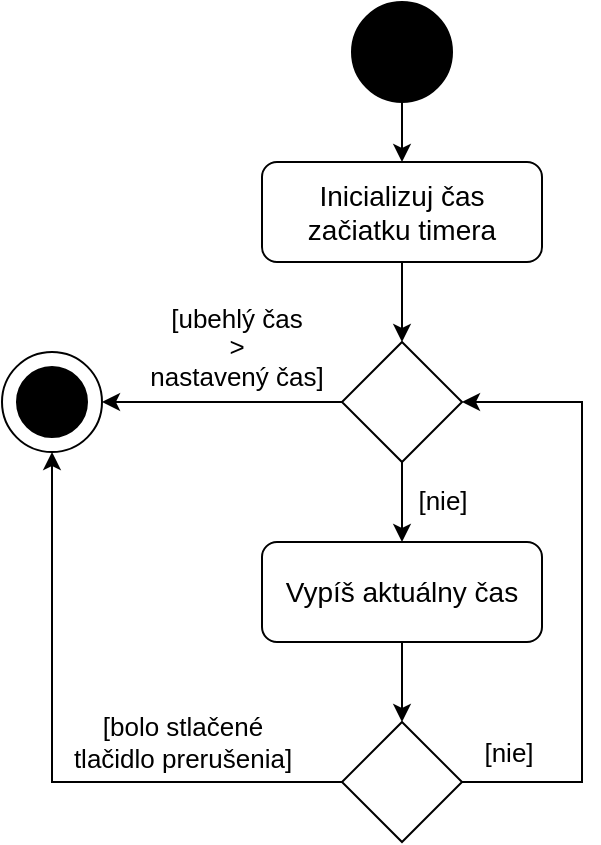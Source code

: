 <mxfile version="13.11.0" type="device"><diagram id="m0at883luXYNOePC5l7b" name="Page-1"><mxGraphModel dx="361" dy="583" grid="1" gridSize="10" guides="1" tooltips="1" connect="1" arrows="1" fold="1" page="1" pageScale="1" pageWidth="827" pageHeight="1169" math="0" shadow="0"><root><mxCell id="0"/><mxCell id="1" parent="0"/><mxCell id="OHDXKS7DYSAY2YDAcwxi-2" style="edgeStyle=orthogonalEdgeStyle;rounded=0;orthogonalLoop=1;jettySize=auto;html=1;exitX=0.5;exitY=1;exitDx=0;exitDy=0;entryX=0.5;entryY=0;entryDx=0;entryDy=0;" parent="1" source="OHDXKS7DYSAY2YDAcwxi-3" target="OHDXKS7DYSAY2YDAcwxi-5" edge="1"><mxGeometry relative="1" as="geometry"/></mxCell><mxCell id="OHDXKS7DYSAY2YDAcwxi-3" value="" style="ellipse;whiteSpace=wrap;html=1;aspect=fixed;fillColor=#000000;" parent="1" vertex="1"><mxGeometry x="345" y="130" width="50" height="50" as="geometry"/></mxCell><mxCell id="OHDXKS7DYSAY2YDAcwxi-4" style="edgeStyle=orthogonalEdgeStyle;rounded=0;orthogonalLoop=1;jettySize=auto;html=1;exitX=0.5;exitY=1;exitDx=0;exitDy=0;" parent="1" source="OHDXKS7DYSAY2YDAcwxi-5" target="6ZFg_aa52t4X7Kg31c0Q-3" edge="1"><mxGeometry relative="1" as="geometry"><mxPoint x="370" y="290" as="targetPoint"/></mxGeometry></mxCell><mxCell id="OHDXKS7DYSAY2YDAcwxi-5" value="&lt;span style=&quot;font-size: 14px&quot;&gt;Inicializuj čas&lt;br&gt;začiatku timera&lt;/span&gt;" style="rounded=1;whiteSpace=wrap;html=1;fillColor=#FFFFFF;fontStyle=0" parent="1" vertex="1"><mxGeometry x="300" y="210" width="140" height="50" as="geometry"/></mxCell><mxCell id="OHDXKS7DYSAY2YDAcwxi-6" style="edgeStyle=orthogonalEdgeStyle;rounded=0;orthogonalLoop=1;jettySize=auto;html=1;exitX=1;exitY=0.5;exitDx=0;exitDy=0;entryX=1;entryY=0.5;entryDx=0;entryDy=0;" parent="1" target="6ZFg_aa52t4X7Kg31c0Q-3" edge="1" source="OHDXKS7DYSAY2YDAcwxi-12"><mxGeometry relative="1" as="geometry"><mxPoint x="370" y="540" as="sourcePoint"/><mxPoint x="370" y="580" as="targetPoint"/><Array as="points"><mxPoint x="460" y="520"/><mxPoint x="460" y="330"/></Array></mxGeometry></mxCell><mxCell id="OHDXKS7DYSAY2YDAcwxi-7" value="&lt;font style=&quot;font-size: 13px;&quot;&gt;[nie]&lt;/font&gt;" style="edgeLabel;html=1;align=center;verticalAlign=middle;resizable=0;points=[];fontSize=13;" parent="OHDXKS7DYSAY2YDAcwxi-6" vertex="1" connectable="0"><mxGeometry x="-0.315" y="1" relative="1" as="geometry"><mxPoint x="-36.03" y="31.14" as="offset"/></mxGeometry></mxCell><mxCell id="OHDXKS7DYSAY2YDAcwxi-10" style="edgeStyle=orthogonalEdgeStyle;rounded=0;orthogonalLoop=1;jettySize=auto;html=1;exitX=0;exitY=0.5;exitDx=0;exitDy=0;entryX=0.5;entryY=1;entryDx=0;entryDy=0;" parent="1" source="OHDXKS7DYSAY2YDAcwxi-12" target="6ZFg_aa52t4X7Kg31c0Q-10" edge="1"><mxGeometry relative="1" as="geometry"><mxPoint x="320" y="520" as="sourcePoint"/><mxPoint x="220.0" y="520" as="targetPoint"/></mxGeometry></mxCell><mxCell id="OHDXKS7DYSAY2YDAcwxi-11" value="&lt;font style=&quot;font-size: 13px&quot;&gt;[bolo stlačené&lt;br style=&quot;font-size: 13px&quot;&gt;tlačidlo prerušenia]&lt;/font&gt;" style="edgeLabel;html=1;align=center;verticalAlign=middle;resizable=0;points=[];fontSize=13;" parent="OHDXKS7DYSAY2YDAcwxi-10" vertex="1" connectable="0"><mxGeometry x="0.246" relative="1" as="geometry"><mxPoint x="65" y="28.07" as="offset"/></mxGeometry></mxCell><mxCell id="OHDXKS7DYSAY2YDAcwxi-12" value="" style="rhombus;whiteSpace=wrap;html=1;" parent="1" vertex="1"><mxGeometry x="340" y="490" width="60" height="60" as="geometry"/></mxCell><mxCell id="6ZFg_aa52t4X7Kg31c0Q-8" style="edgeStyle=orthogonalEdgeStyle;rounded=0;orthogonalLoop=1;jettySize=auto;html=1;exitX=0.5;exitY=1;exitDx=0;exitDy=0;entryX=0.5;entryY=0;entryDx=0;entryDy=0;" edge="1" parent="1" source="6ZFg_aa52t4X7Kg31c0Q-2" target="OHDXKS7DYSAY2YDAcwxi-12"><mxGeometry relative="1" as="geometry"><mxPoint x="370" y="512.5" as="targetPoint"/></mxGeometry></mxCell><mxCell id="6ZFg_aa52t4X7Kg31c0Q-2" value="&lt;span style=&quot;font-size: 14px&quot;&gt;Vypíš aktuálny čas&lt;/span&gt;" style="rounded=1;whiteSpace=wrap;html=1;fillColor=#FFFFFF;fontStyle=0" vertex="1" parent="1"><mxGeometry x="300" y="400" width="140" height="50" as="geometry"/></mxCell><mxCell id="6ZFg_aa52t4X7Kg31c0Q-5" style="edgeStyle=orthogonalEdgeStyle;rounded=0;orthogonalLoop=1;jettySize=auto;html=1;exitX=0.5;exitY=1;exitDx=0;exitDy=0;entryX=0.5;entryY=0;entryDx=0;entryDy=0;" edge="1" parent="1" source="6ZFg_aa52t4X7Kg31c0Q-3" target="6ZFg_aa52t4X7Kg31c0Q-2"><mxGeometry relative="1" as="geometry"/></mxCell><mxCell id="6ZFg_aa52t4X7Kg31c0Q-14" value="&lt;font style=&quot;font-size: 13px&quot;&gt;[nie]&lt;/font&gt;" style="edgeLabel;html=1;align=center;verticalAlign=middle;resizable=0;points=[];" vertex="1" connectable="0" parent="6ZFg_aa52t4X7Kg31c0Q-5"><mxGeometry x="-0.702" y="-1" relative="1" as="geometry"><mxPoint x="21" y="12.67" as="offset"/></mxGeometry></mxCell><mxCell id="6ZFg_aa52t4X7Kg31c0Q-12" style="edgeStyle=orthogonalEdgeStyle;rounded=0;orthogonalLoop=1;jettySize=auto;html=1;exitX=0;exitY=0.5;exitDx=0;exitDy=0;entryX=1;entryY=0.5;entryDx=0;entryDy=0;" edge="1" parent="1" source="6ZFg_aa52t4X7Kg31c0Q-3" target="6ZFg_aa52t4X7Kg31c0Q-10"><mxGeometry relative="1" as="geometry"><mxPoint x="310" y="330" as="sourcePoint"/></mxGeometry></mxCell><mxCell id="6ZFg_aa52t4X7Kg31c0Q-13" value="&lt;span style=&quot;font-size: 13px ; line-height: 100%&quot;&gt;[ubehlý čas&lt;br&gt;&amp;gt;&lt;br&gt;nastavený čas]&lt;/span&gt;" style="edgeLabel;html=1;align=center;verticalAlign=middle;resizable=0;points=[];" vertex="1" connectable="0" parent="6ZFg_aa52t4X7Kg31c0Q-12"><mxGeometry x="-0.223" relative="1" as="geometry"><mxPoint x="-6.83" y="-27" as="offset"/></mxGeometry></mxCell><mxCell id="6ZFg_aa52t4X7Kg31c0Q-3" value="" style="rhombus;whiteSpace=wrap;html=1;" vertex="1" parent="1"><mxGeometry x="340" y="300" width="60" height="60" as="geometry"/></mxCell><mxCell id="6ZFg_aa52t4X7Kg31c0Q-10" value="" style="ellipse;whiteSpace=wrap;html=1;aspect=fixed;" vertex="1" parent="1"><mxGeometry x="170" y="305" width="50" height="50" as="geometry"/></mxCell><mxCell id="6ZFg_aa52t4X7Kg31c0Q-11" value="" style="ellipse;whiteSpace=wrap;html=1;aspect=fixed;fillColor=#000000;" vertex="1" parent="1"><mxGeometry x="177.5" y="312.5" width="35" height="35" as="geometry"/></mxCell></root></mxGraphModel></diagram></mxfile>